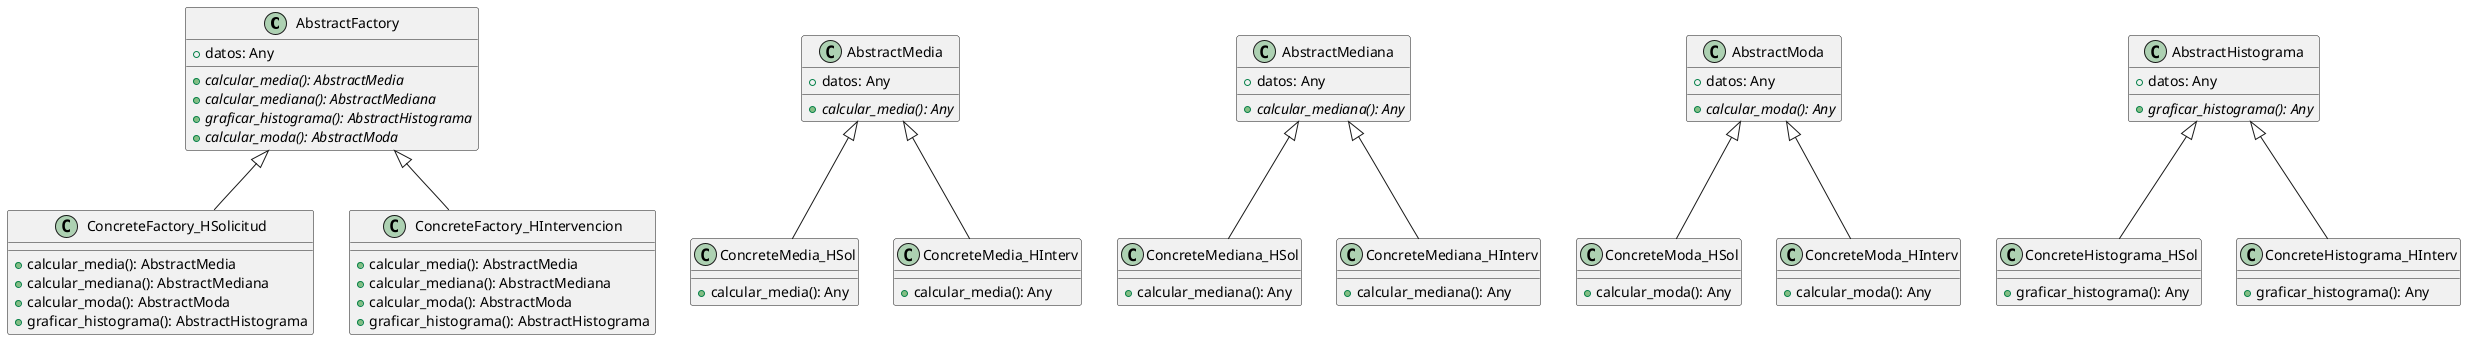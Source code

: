 @startuml
class AbstractFactory {
  + datos: Any
  {abstract} + calcular_media(): AbstractMedia
  {abstract} + calcular_mediana(): AbstractMediana
  {abstract} + graficar_histograma(): AbstractHistograma
  {abstract} + calcular_moda(): AbstractModa
}

class ConcreteFactory_HSolicitud {
  + calcular_media(): AbstractMedia
  + calcular_mediana(): AbstractMediana
  + calcular_moda(): AbstractModa
  + graficar_histograma(): AbstractHistograma
}

class ConcreteFactory_HIntervencion {
  + calcular_media(): AbstractMedia
  + calcular_mediana(): AbstractMediana
  + calcular_moda(): AbstractModa
  + graficar_histograma(): AbstractHistograma
}

class AbstractMedia {
  + datos: Any
  {abstract} + calcular_media(): Any
}

class ConcreteMedia_HSol {
  + calcular_media(): Any
}

class ConcreteMedia_HInterv {
  + calcular_media(): Any
}

class AbstractMediana {
  + datos: Any
  {abstract} + calcular_mediana(): Any
}

class ConcreteMediana_HSol {
  + calcular_mediana(): Any
}

class ConcreteMediana_HInterv {
  + calcular_mediana(): Any
}

class AbstractModa {
  + datos: Any
  {abstract} + calcular_moda(): Any
}

class ConcreteModa_HSol {
  + calcular_moda(): Any
}

class ConcreteModa_HInterv {
  + calcular_moda(): Any
}

class AbstractHistograma {
  + datos: Any
  {abstract} + graficar_histograma(): Any
}

class ConcreteHistograma_HSol {
  + graficar_histograma(): Any
}

class ConcreteHistograma_HInterv {
  + graficar_histograma(): Any
}

AbstractFactory <|-- ConcreteFactory_HSolicitud
AbstractFactory <|-- ConcreteFactory_HIntervencion

AbstractMedia <|-- ConcreteMedia_HSol
AbstractMedia <|-- ConcreteMedia_HInterv

AbstractMediana <|-- ConcreteMediana_HSol
AbstractMediana <|-- ConcreteMediana_HInterv

AbstractModa <|-- ConcreteModa_HSol
AbstractModa <|-- ConcreteModa_HInterv

AbstractHistograma <|-- ConcreteHistograma_HSol
AbstractHistograma <|-- ConcreteHistograma_HInterv
@enduml
